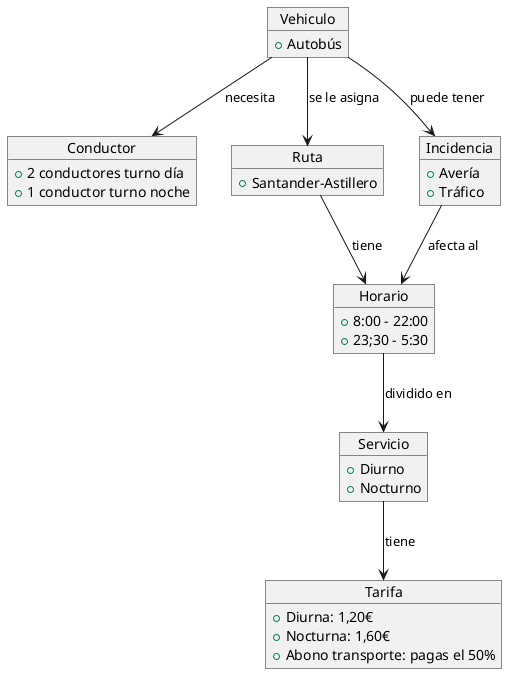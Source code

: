 @startuml

hide empty description
object Vehiculo{
+ Autobús
}
object Conductor{
+ 2 conductores turno día
+ 1 conductor turno noche
}
object Ruta{
+ Santander-Astillero
}
object Incidencia{
+ Avería
+ Tráfico
}
object Horario{
+ 8:00 - 22:00
+ 23;30 - 5:30
}
object Servicio{
+ Diurno
+ Nocturno
}
object Tarifa{
+ Diurna: 1,20€
+ Nocturna: 1,60€
+ Abono transporte: pagas el 50%
}

Vehiculo --> Conductor : necesita
Vehiculo --> Ruta : se le asigna
Vehiculo --> Incidencia : puede tener
Incidencia --> Horario : afecta al
Ruta --> Horario : tiene
Horario --> Servicio : dividido en
Servicio --> Tarifa : tiene


@enduml
